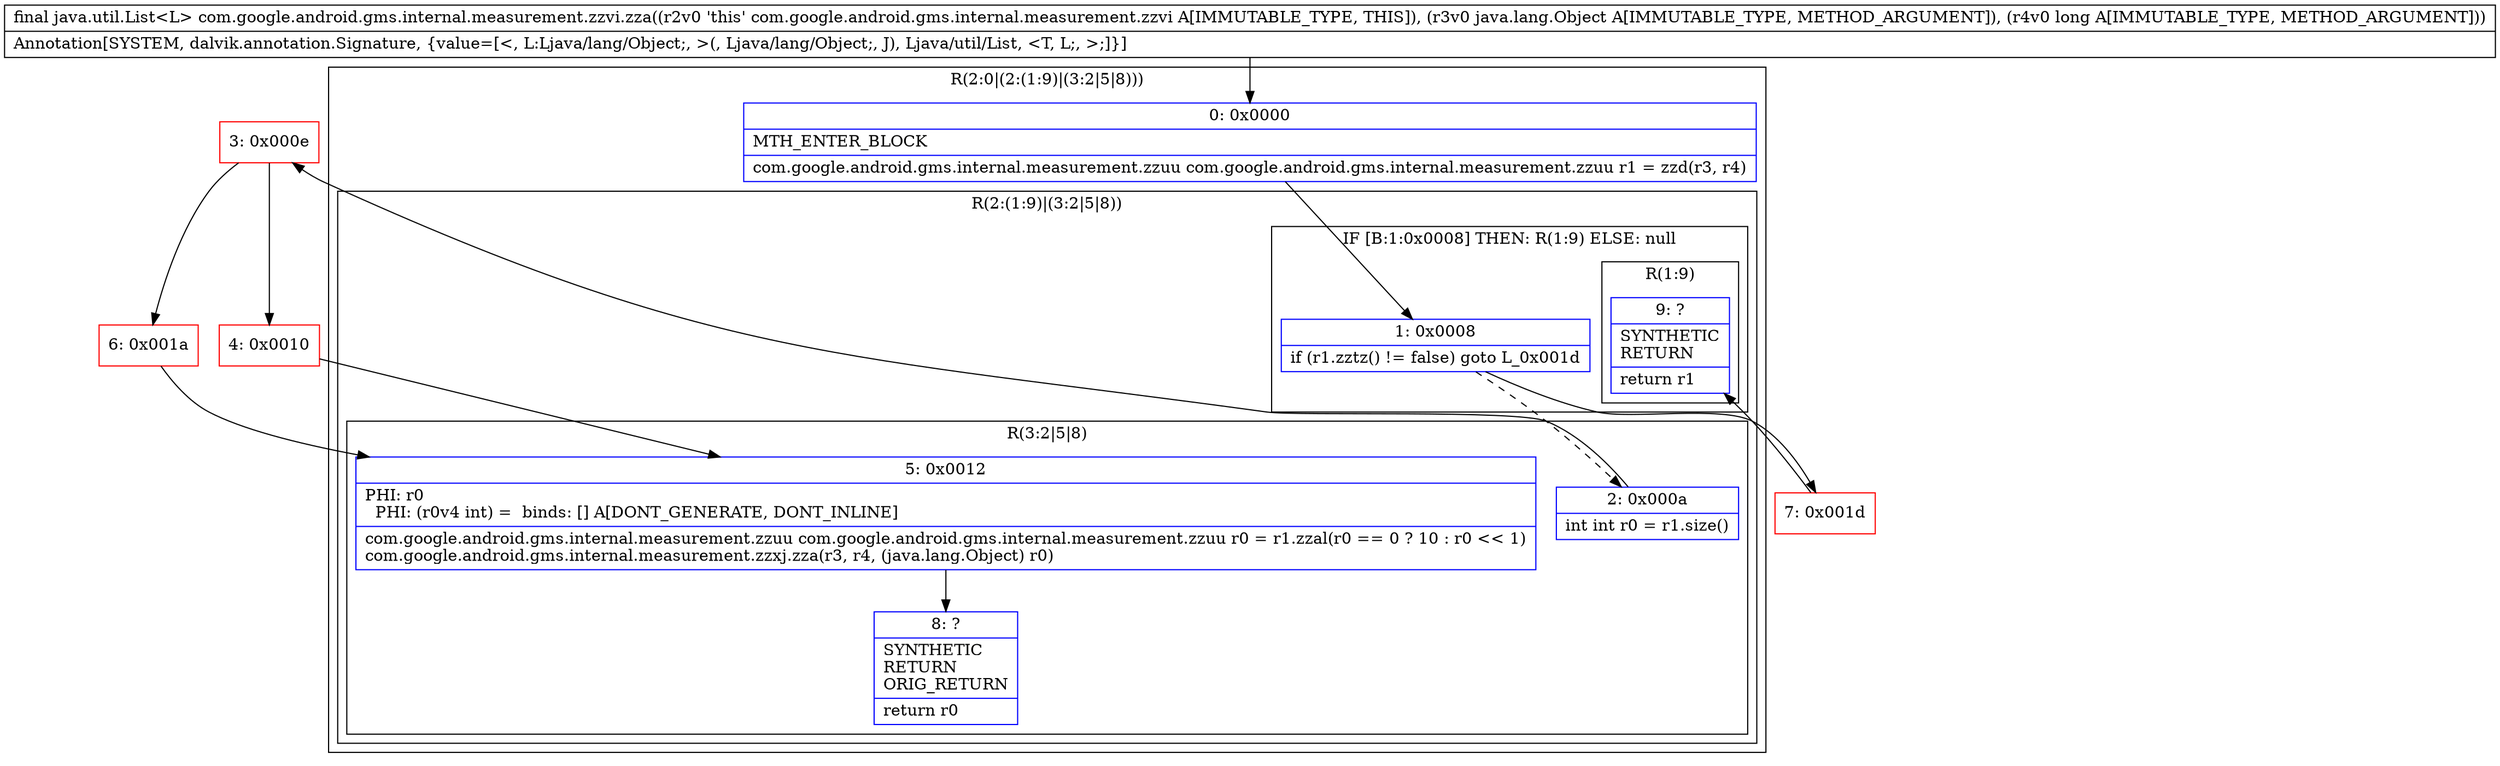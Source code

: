 digraph "CFG forcom.google.android.gms.internal.measurement.zzvi.zza(Ljava\/lang\/Object;J)Ljava\/util\/List;" {
subgraph cluster_Region_322363449 {
label = "R(2:0|(2:(1:9)|(3:2|5|8)))";
node [shape=record,color=blue];
Node_0 [shape=record,label="{0\:\ 0x0000|MTH_ENTER_BLOCK\l|com.google.android.gms.internal.measurement.zzuu com.google.android.gms.internal.measurement.zzuu r1 = zzd(r3, r4)\l}"];
subgraph cluster_Region_985548460 {
label = "R(2:(1:9)|(3:2|5|8))";
node [shape=record,color=blue];
subgraph cluster_IfRegion_1920865487 {
label = "IF [B:1:0x0008] THEN: R(1:9) ELSE: null";
node [shape=record,color=blue];
Node_1 [shape=record,label="{1\:\ 0x0008|if (r1.zztz() != false) goto L_0x001d\l}"];
subgraph cluster_Region_660213557 {
label = "R(1:9)";
node [shape=record,color=blue];
Node_9 [shape=record,label="{9\:\ ?|SYNTHETIC\lRETURN\l|return r1\l}"];
}
}
subgraph cluster_Region_286469552 {
label = "R(3:2|5|8)";
node [shape=record,color=blue];
Node_2 [shape=record,label="{2\:\ 0x000a|int int r0 = r1.size()\l}"];
Node_5 [shape=record,label="{5\:\ 0x0012|PHI: r0 \l  PHI: (r0v4 int) =  binds: [] A[DONT_GENERATE, DONT_INLINE]\l|com.google.android.gms.internal.measurement.zzuu com.google.android.gms.internal.measurement.zzuu r0 = r1.zzal(r0 == 0 ? 10 : r0 \<\< 1)\lcom.google.android.gms.internal.measurement.zzxj.zza(r3, r4, (java.lang.Object) r0)\l}"];
Node_8 [shape=record,label="{8\:\ ?|SYNTHETIC\lRETURN\lORIG_RETURN\l|return r0\l}"];
}
}
}
Node_3 [shape=record,color=red,label="{3\:\ 0x000e}"];
Node_4 [shape=record,color=red,label="{4\:\ 0x0010}"];
Node_6 [shape=record,color=red,label="{6\:\ 0x001a}"];
Node_7 [shape=record,color=red,label="{7\:\ 0x001d}"];
MethodNode[shape=record,label="{final java.util.List\<L\> com.google.android.gms.internal.measurement.zzvi.zza((r2v0 'this' com.google.android.gms.internal.measurement.zzvi A[IMMUTABLE_TYPE, THIS]), (r3v0 java.lang.Object A[IMMUTABLE_TYPE, METHOD_ARGUMENT]), (r4v0 long A[IMMUTABLE_TYPE, METHOD_ARGUMENT]))  | Annotation[SYSTEM, dalvik.annotation.Signature, \{value=[\<, L:Ljava\/lang\/Object;, \>(, Ljava\/lang\/Object;, J), Ljava\/util\/List, \<T, L;, \>;]\}]\l}"];
MethodNode -> Node_0;
Node_0 -> Node_1;
Node_1 -> Node_2[style=dashed];
Node_1 -> Node_7;
Node_2 -> Node_3;
Node_5 -> Node_8;
Node_3 -> Node_4;
Node_3 -> Node_6;
Node_4 -> Node_5;
Node_6 -> Node_5;
Node_7 -> Node_9;
}


